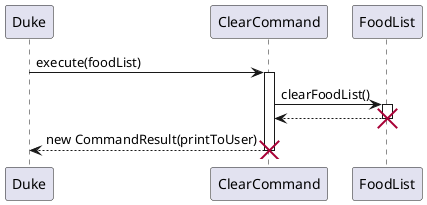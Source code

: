 @startuml
'https://plantuml.com/sequence-diagram

Participant Duke
Participant ClearCommand
Participant FoodList

Duke -> ClearCommand: execute(foodList)
activate ClearCommand

ClearCommand -> FoodList: clearFoodList()
activate FoodList
ClearCommand <-- FoodList
deactivate FoodList
destroy FoodList

ClearCommand --> Duke: new CommandResult(printToUser)
deactivate ClearCommand
destroy ClearCommand
@enduml